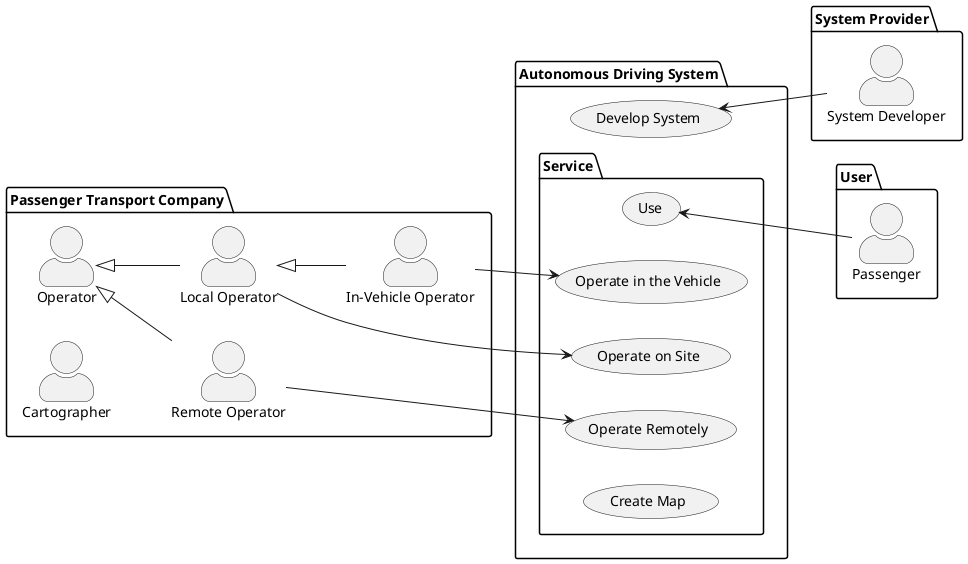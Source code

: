 @startuml

left to right direction
skinparam actorStyle awesome

package "Passenger Transport Company" {
    actor Operator
    actor "Local Operator" as LocalOperator
    actor "In-Vehicle Operator" as InVehicleOperator
    actor Cartographer
    actor "Remote Operator" as RemoteOperator
}

package "System Provider"{
    actor "System Developer" as SystemDeveloper
}

package User{
    actor Passenger
}

package "Autonomous Driving System"{

    usecase "Develop System" as DevelopSystem

    package Service{
        usecase "Use"
        usecase "Operate in the Vehicle" as OperateInVehicle
        usecase "Operate on Site" as OperateOnSite
        usecase "Operate Remotely" as OperateRemotely
        usecase "Create Map" as CreateMap
    }
}

Operator <|-- LocalOperator
LocalOperator <|--InVehicleOperator
Operator <|--RemoteOperator

Passenger -up-> Use
SystemDeveloper -up-> DevelopSystem
LocalOperator --> OperateOnSite
InVehicleOperator --> OperateInVehicle
RemoteOperator --> OperateRemotely
@enduml